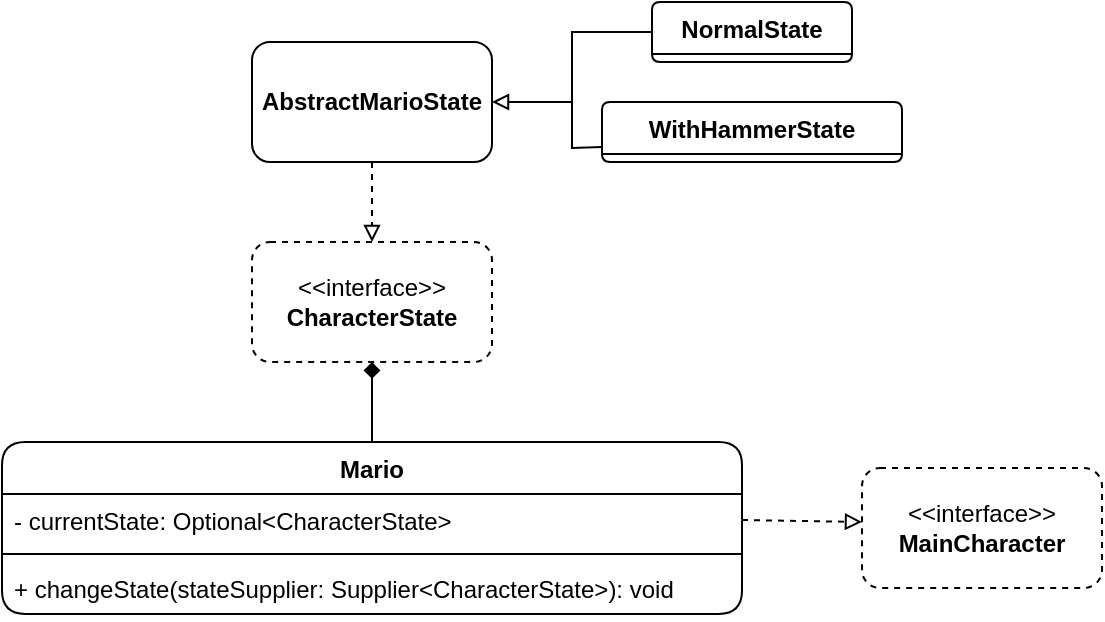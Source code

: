 <mxfile version="28.0.4">
  <diagram name="Pagina-1" id="17_q_R9yV5nFoUF9jnGW">
    <mxGraphModel dx="1034" dy="570" grid="1" gridSize="10" guides="1" tooltips="1" connect="1" arrows="1" fold="1" page="1" pageScale="1" pageWidth="827" pageHeight="1169" math="0" shadow="0">
      <root>
        <mxCell id="0" />
        <mxCell id="1" parent="0" />
        <mxCell id="rWOVshU1XNdQ9wbOKeV_-1" value="&amp;lt;&amp;lt;interface&amp;gt;&amp;gt;&lt;div&gt;&lt;b&gt;CharacterState&lt;/b&gt;&lt;/div&gt;" style="rounded=1;whiteSpace=wrap;html=1;dashed=1;" vertex="1" parent="1">
          <mxGeometry x="265" y="120" width="120" height="60" as="geometry" />
        </mxCell>
        <mxCell id="rWOVshU1XNdQ9wbOKeV_-2" value="&amp;lt;&amp;lt;interface&amp;gt;&amp;gt;&lt;div&gt;&lt;b&gt;MainCharacter&lt;/b&gt;&lt;/div&gt;" style="rounded=1;whiteSpace=wrap;html=1;dashed=1;" vertex="1" parent="1">
          <mxGeometry x="570" y="233" width="120" height="60" as="geometry" />
        </mxCell>
        <mxCell id="rWOVshU1XNdQ9wbOKeV_-17" value="WithHammerState" style="swimlane;fontStyle=1;align=center;verticalAlign=top;childLayout=stackLayout;horizontal=1;startSize=26;horizontalStack=0;resizeParent=1;resizeParentMax=0;resizeLast=0;collapsible=1;marginBottom=0;whiteSpace=wrap;html=1;rounded=1;" vertex="1" parent="1">
          <mxGeometry x="440" y="50" width="150" height="30" as="geometry" />
        </mxCell>
        <mxCell id="rWOVshU1XNdQ9wbOKeV_-25" value="Mario" style="swimlane;fontStyle=1;align=center;verticalAlign=top;childLayout=stackLayout;horizontal=1;startSize=26;horizontalStack=0;resizeParent=1;resizeParentMax=0;resizeLast=0;collapsible=1;marginBottom=0;whiteSpace=wrap;html=1;rounded=1;" vertex="1" parent="1">
          <mxGeometry x="140" y="220" width="370" height="86" as="geometry" />
        </mxCell>
        <mxCell id="rWOVshU1XNdQ9wbOKeV_-26" value="- currentState: Optional&amp;lt;CharacterState&amp;gt;" style="text;strokeColor=none;fillColor=none;align=left;verticalAlign=top;spacingLeft=4;spacingRight=4;overflow=hidden;rotatable=0;points=[[0,0.5],[1,0.5]];portConstraint=eastwest;whiteSpace=wrap;html=1;" vertex="1" parent="rWOVshU1XNdQ9wbOKeV_-25">
          <mxGeometry y="26" width="370" height="26" as="geometry" />
        </mxCell>
        <mxCell id="rWOVshU1XNdQ9wbOKeV_-27" value="" style="line;strokeWidth=1;fillColor=none;align=left;verticalAlign=middle;spacingTop=-1;spacingLeft=3;spacingRight=3;rotatable=0;labelPosition=right;points=[];portConstraint=eastwest;strokeColor=inherit;" vertex="1" parent="rWOVshU1XNdQ9wbOKeV_-25">
          <mxGeometry y="52" width="370" height="8" as="geometry" />
        </mxCell>
        <mxCell id="rWOVshU1XNdQ9wbOKeV_-28" value="+ changeState(stateSupplier: Supplier&amp;lt;CharacterState&amp;gt;): void" style="text;strokeColor=none;fillColor=none;align=left;verticalAlign=top;spacingLeft=4;spacingRight=4;overflow=hidden;rotatable=0;points=[[0,0.5],[1,0.5]];portConstraint=eastwest;whiteSpace=wrap;html=1;" vertex="1" parent="rWOVshU1XNdQ9wbOKeV_-25">
          <mxGeometry y="60" width="370" height="26" as="geometry" />
        </mxCell>
        <mxCell id="rWOVshU1XNdQ9wbOKeV_-30" value="&lt;b&gt;AbstractMarioState&lt;/b&gt;" style="html=1;whiteSpace=wrap;rounded=1;" vertex="1" parent="1">
          <mxGeometry x="265" y="20" width="120" height="60" as="geometry" />
        </mxCell>
        <mxCell id="rWOVshU1XNdQ9wbOKeV_-31" value="NormalState" style="swimlane;fontStyle=1;align=center;verticalAlign=top;childLayout=stackLayout;horizontal=1;startSize=26;horizontalStack=0;resizeParent=1;resizeParentMax=0;resizeLast=0;collapsible=1;marginBottom=0;whiteSpace=wrap;html=1;rounded=1;" vertex="1" parent="1">
          <mxGeometry x="465" width="100" height="30" as="geometry" />
        </mxCell>
        <mxCell id="rWOVshU1XNdQ9wbOKeV_-57" value="" style="endArrow=block;html=1;rounded=0;endFill=0;dashed=1;exitX=1;exitY=0.5;exitDx=0;exitDy=0;" edge="1" parent="1" source="rWOVshU1XNdQ9wbOKeV_-26">
          <mxGeometry width="50" height="50" relative="1" as="geometry">
            <mxPoint x="510" y="292.5" as="sourcePoint" />
            <mxPoint x="570" y="260" as="targetPoint" />
          </mxGeometry>
        </mxCell>
        <mxCell id="rWOVshU1XNdQ9wbOKeV_-59" value="" style="endArrow=block;html=1;rounded=0;exitX=0.5;exitY=1;exitDx=0;exitDy=0;entryX=0.5;entryY=0;entryDx=0;entryDy=0;endFill=0;dashed=1;" edge="1" parent="1" source="rWOVshU1XNdQ9wbOKeV_-30" target="rWOVshU1XNdQ9wbOKeV_-1">
          <mxGeometry width="50" height="50" relative="1" as="geometry">
            <mxPoint x="545" y="160" as="sourcePoint" />
            <mxPoint x="595" y="110" as="targetPoint" />
          </mxGeometry>
        </mxCell>
        <mxCell id="rWOVshU1XNdQ9wbOKeV_-60" value="" style="endArrow=diamond;html=1;rounded=0;exitX=0.5;exitY=0;exitDx=0;exitDy=0;entryX=0.5;entryY=1;entryDx=0;entryDy=0;endFill=1;" edge="1" parent="1" source="rWOVshU1XNdQ9wbOKeV_-25" target="rWOVshU1XNdQ9wbOKeV_-1">
          <mxGeometry width="50" height="50" relative="1" as="geometry">
            <mxPoint x="545" y="160" as="sourcePoint" />
            <mxPoint x="595" y="110" as="targetPoint" />
          </mxGeometry>
        </mxCell>
        <mxCell id="rWOVshU1XNdQ9wbOKeV_-61" value="" style="endArrow=block;html=1;rounded=0;exitX=0;exitY=0.5;exitDx=0;exitDy=0;entryX=1;entryY=0.5;entryDx=0;entryDy=0;endFill=0;" edge="1" parent="1" source="rWOVshU1XNdQ9wbOKeV_-31" target="rWOVshU1XNdQ9wbOKeV_-30">
          <mxGeometry width="50" height="50" relative="1" as="geometry">
            <mxPoint x="545" y="160" as="sourcePoint" />
            <mxPoint x="595" y="110" as="targetPoint" />
            <Array as="points">
              <mxPoint x="425" y="15" />
              <mxPoint x="425" y="50" />
            </Array>
          </mxGeometry>
        </mxCell>
        <mxCell id="rWOVshU1XNdQ9wbOKeV_-62" value="" style="endArrow=none;html=1;rounded=0;entryX=0;entryY=0.75;entryDx=0;entryDy=0;" edge="1" parent="1" target="rWOVshU1XNdQ9wbOKeV_-17">
          <mxGeometry width="50" height="50" relative="1" as="geometry">
            <mxPoint x="425" y="40" as="sourcePoint" />
            <mxPoint x="595" y="110" as="targetPoint" />
            <Array as="points">
              <mxPoint x="425" y="73" />
            </Array>
          </mxGeometry>
        </mxCell>
      </root>
    </mxGraphModel>
  </diagram>
</mxfile>
